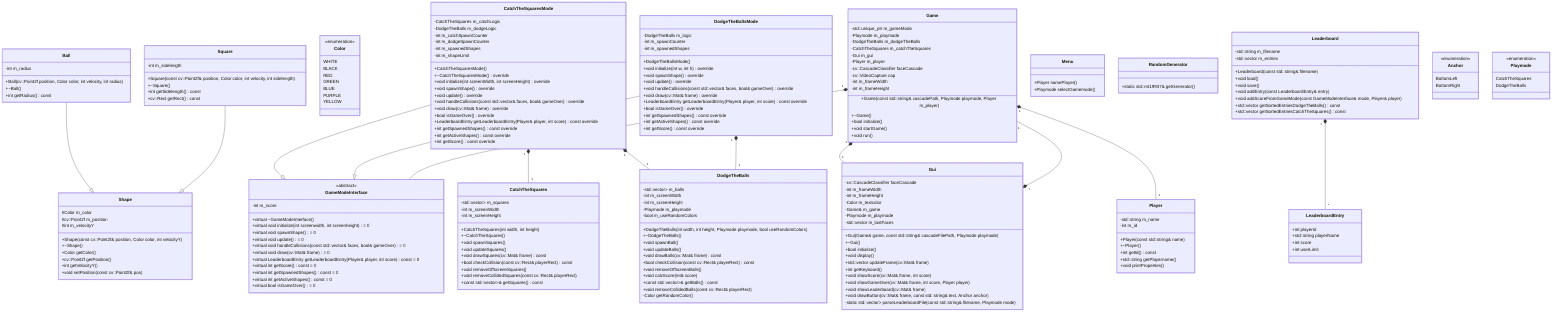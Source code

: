 classDiagram
    class Ball {
        -int m_radius
        +Ball(cv::Point2f position, Color color, int velocity, int radius)
        +~Ball()
        +int getRadius() const
    }
    class CatchTheSquares {
        -std::vector<std::shared_ptr<Square>> m_squares
        -int m_screenWidth
        -int m_screenHeight
        +CatchTheSquares(int width, int height)
        +~CatchTheSquares()
        +void spawnSquares()
        +void updateSquares()
        +void drawSquares(cv::Mat& frame) const
        +bool checkCollision(const cv::Rect& playerRect) const
        +void removeOffscreenSquares()
        +void removeCollidedSquares(const cv::Rect& playerRect)
        +const std::vector<std::shared_ptr<Square>>& getSquares() const
    }
    class CatchTheSquaresMode {
        -CatchTheSquares m_catchLogic
        -DodgeTheBalls m_dodgeLogic
        -int m_catchSpawnCounter
        -int m_dodgeSpawnCounter
        -int m_spawnedShapes
        -int m_shapeLimit
        +CatchTheSquaresMode()
        +~CatchTheSquaresMode() override
        +void initialize(int screenWidth, int screenHeight) override
        +void spawnShape() override
        +void update() override
        +void handleCollisions(const std::vector<cv::Rect>& faces, bool& gameOver) override
        +void draw(cv::Mat& frame) override
        +bool isGameOver() override
        +LeaderboardEntry getLeaderboardEntry(Player& player, int score) const override
        +int getSpawnedShapes() const override
        +int getActiveShapes() const override
        +int getScore() const override
    }
    class Color {
        <<enumeration>>
        WHITE
        BLACK
        RED
        GREEN
        BLUE
        PURPLE
        YELLOW
    }
    class DodgeTheBalls {
        -std::vector<std::shared_ptr<Ball>> m_balls
        -int m_screenWidth
        -int m_screenHeight
        -Playmode m_playmode
        -bool m_useRandomColors
        +DodgeTheBalls(int width, int height, Playmode playmode, bool useRandomColors)
        +~DodgeTheBalls()
        +void spawnBall()
        +void updateBalls()
        +void drawBalls(cv::Mat& frame) const
        +bool checkCollision(const cv::Rect& playerRect) const
        +void removeOffscreenBalls()
        +void calcScore(int& score)
        +const std::vector<std::shared_ptr<Ball>>& getBalls() const
        +void removeCollidedBalls(const cv::Rect& playerRect)
        -Color getRandomColor()
    }
    class DodgeTheBallsMode {
        -DodgeTheBalls m_logic
        -int m_spawnCounter
        -int m_spawnedShapes
        +DodgeTheBallsMode()
        +void initialize(int w, int h) override
        +void spawnShape() override
        +void update() override
        +void handleCollisions(const std::vector<cv::Rect>& faces, bool& gameOver) override
        +void draw(cv::Mat& frame) override
        +LeaderboardEntry getLeaderboardEntry(Player& player, int score) const override
        +bool isGameOver() override
        +int getSpawnedShapes() const override
        +int getActiveShapes() const override
        +int getScore() const override
    }
    class Game {
        -std::unique_ptr<GameModeInterface> m_gameMode
        -Playmode m_playmode
        -DodgeTheBalls m_dodgeTheBalls
        -CatchTheSquares m_catchTheSquares
        -Gui m_gui
        -Player m_player
        -cv::CascadeClassifier faceCascade
        -cv::VideoCapture cap
        -int m_frameWidth
        -int m_frameHeight
        +Game(const std::string& cascadePath, Playmode playmode, Player m_player)
        +~Game()
        +bool initialize()
        +void startGame()
        +void run()
    }
    class GameModeInterface {
        <<abstract>>
        -int m_score
        +virtual ~GameModeInterface()
        +virtual void initialize(int screenwidth, int screenheight) = 0
        +virtual void spawnShape() = 0
        +virtual void update() = 0
        +virtual void handleCollisions(const std::vector<cv::Rect>& faces, bool& gameOver) = 0
        +virtual void draw(cv::Mat& frame) = 0
        +virtual LeaderboardEntry getLeaderboardEntry(Player& player, int score) const = 0
        +virtual int getScore() const = 0
        +virtual int getSpawnedShapes() const = 0
        +virtual int getActiveShapes() const = 0
        +virtual bool isGameOver() = 0
    }
    class Gui {
        -cv::CascadeClassifier faceCascade
        -int m_frameWidth
        -int m_frameHeight
        -Color m_textcolor
        -Game& m_game
        -Playmode m_playmode
        -std::vector<cv::Rect> m_lastFaces
        +Gui(Game& game, const std::string& cascadeFilePath, Playmode playmode)
        +~Gui()
        +bool initialize()
        +void display()
        +std::vector<cv::Rect> updateFrame(cv::Mat& frame)
        +int getKeyboard()
        +void showScore(cv::Mat& frame, int score)
        +void showGameOver(cv::Mat& frame, int score, Player player)
        +void showLeaderboard(cv::Mat& frame)
        +void drawButton(cv::Mat& frame, const std::string& text, Anchor anchor)
        -static std::vector<std::vector<std::string>> parseLeaderboardFile(const std::string& filename, Playmode mode)
    }
    class Leaderboard {
        -std::string m_filename
        -std::vector<LeaderboardEntry> m_entries
        +Leaderboard(const std::string& filename)
        +void load()
        +void save()
        +void addEntry(const LeaderboardEntry& entry)
        +void addScoreFromGameMode(const GameModeInterface& mode, Player& player)
        +std::vector<LeaderboardEntry> getSortedEntriesDodgeTheBalls() const
        +std::vector<LeaderboardEntry> getSortedEntriesCatchTheSquares() const
    }
    class LeaderboardEntry {
        +int playerId
        +std::string playerName
        +int score
        +int userLimit
    }
    class Menu {
        +Player namePlayer()
        +Playmode selectGamemode()
    }
    class Player {
        -std::string m_name
        -int m_id
        +Player(const std::string& name)
        +~Player()
        +int getId() const
        +std::string getPlayername()
        +void printProperties()
    }
    class RandomGenerator {
        +static std::mt19937& getGenerator()
    }
    class Shape {
        #Color m_color
        #cv::Point2f m_position
        #int m_velocityY
        +Shape(const cv::Point2f& position, Color color, int velocityY)
        +~Shape()
        +Color getColor()
        +cv::Point2f getPosition()
        +int getVelocityY()
        +void setPosition(const cv::Point2f& pos)
    }
    class Square {
        -int m_sidelength
        +Square(const cv::Point2f& position, Color color, int velocity, int sidelength)
        +~Square()
        +int getSidelength() const
        +cv::Rect getRect() const
    }
    class Anchor {
        <<enumeration>>
        BottomLeft
        BottomRight
    }
    class Playmode {
        <<enumeration>>
        CatchTheSquares
        DodgeTheBalls
    }
    Ball --|> Shape
    Square --|> Shape
    CatchTheSquaresMode --|> GameModeInterface
    DodgeTheBallsMode --|> GameModeInterface
    CatchTheSquaresMode "1" *-- "1" CatchTheSquares
    CatchTheSquaresMode "1" *-- "1" DodgeTheBalls
    DodgeTheBallsMode "1" *-- "1" DodgeTheBalls
    Game "1" *-- "1" GameModeInterface
    Game "1" *-- "1" Gui
    Game "1" *-- "1" Player
    Gui "1" *-- "1" Game
    Leaderboard "1" *-- "*" LeaderboardEntry